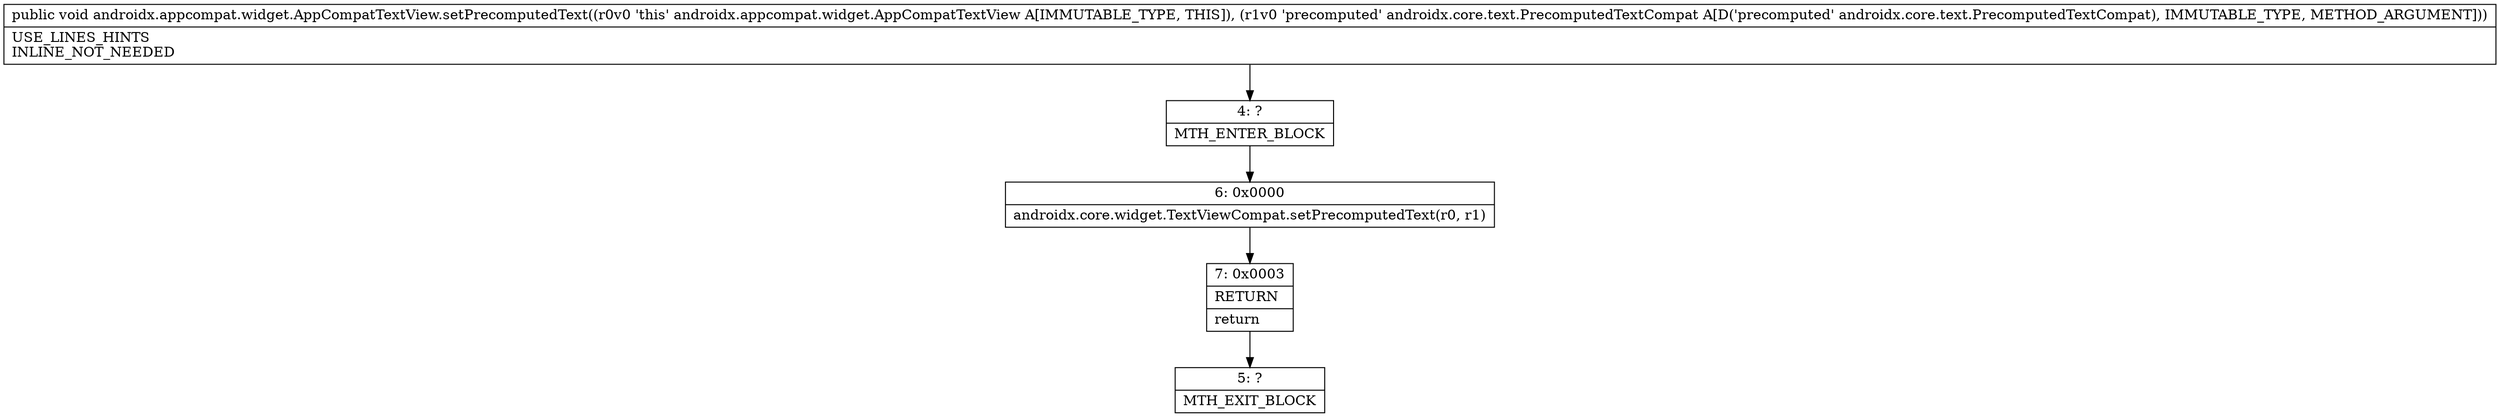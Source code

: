 digraph "CFG forandroidx.appcompat.widget.AppCompatTextView.setPrecomputedText(Landroidx\/core\/text\/PrecomputedTextCompat;)V" {
Node_4 [shape=record,label="{4\:\ ?|MTH_ENTER_BLOCK\l}"];
Node_6 [shape=record,label="{6\:\ 0x0000|androidx.core.widget.TextViewCompat.setPrecomputedText(r0, r1)\l}"];
Node_7 [shape=record,label="{7\:\ 0x0003|RETURN\l|return\l}"];
Node_5 [shape=record,label="{5\:\ ?|MTH_EXIT_BLOCK\l}"];
MethodNode[shape=record,label="{public void androidx.appcompat.widget.AppCompatTextView.setPrecomputedText((r0v0 'this' androidx.appcompat.widget.AppCompatTextView A[IMMUTABLE_TYPE, THIS]), (r1v0 'precomputed' androidx.core.text.PrecomputedTextCompat A[D('precomputed' androidx.core.text.PrecomputedTextCompat), IMMUTABLE_TYPE, METHOD_ARGUMENT]))  | USE_LINES_HINTS\lINLINE_NOT_NEEDED\l}"];
MethodNode -> Node_4;Node_4 -> Node_6;
Node_6 -> Node_7;
Node_7 -> Node_5;
}

